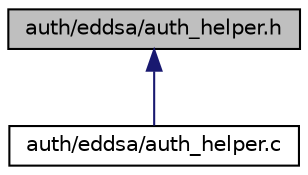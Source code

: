 digraph "auth/eddsa/auth_helper.h"
{
  edge [fontname="Helvetica",fontsize="10",labelfontname="Helvetica",labelfontsize="10"];
  node [fontname="Helvetica",fontsize="10",shape=record];
  Node4 [label="auth/eddsa/auth_helper.h",height=0.2,width=0.4,color="black", fillcolor="grey75", style="filled", fontcolor="black"];
  Node4 -> Node5 [dir="back",color="midnightblue",fontsize="10",style="solid",fontname="Helvetica"];
  Node5 [label="auth/eddsa/auth_helper.c",height=0.2,width=0.4,color="black", fillcolor="white", style="filled",URL="$auth__helper_8c.html"];
}
